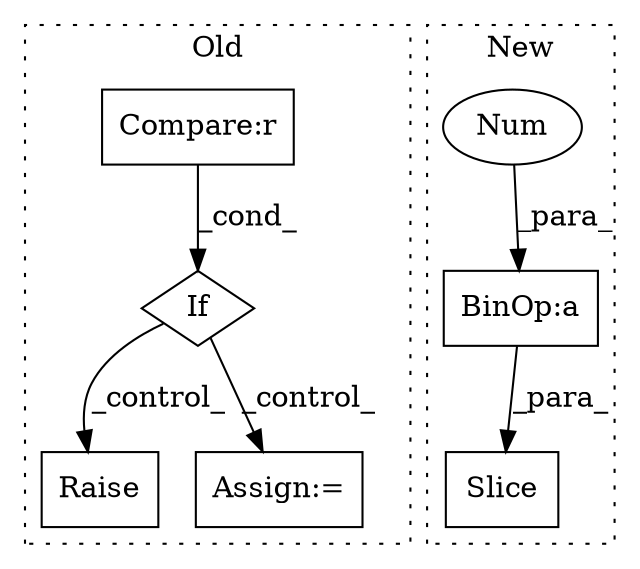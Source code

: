 digraph G {
subgraph cluster0 {
1 [label="Raise" a="91" s="4869" l="6" shape="box"];
4 [label="If" a="96" s="4833" l="3" shape="diamond"];
5 [label="Compare:r" a="40" s="4836" l="19" shape="box"];
6 [label="Assign:=" a="68" s="5218" l="6" shape="box"];
label = "Old";
style="dotted";
}
subgraph cluster1 {
2 [label="Slice" a="80" s="2704" l="1" shape="box"];
3 [label="BinOp:a" a="82" s="2711" l="2" shape="box"];
7 [label="Num" a="76" s="2713" l="1" shape="ellipse"];
label = "New";
style="dotted";
}
3 -> 2 [label="_para_"];
4 -> 1 [label="_control_"];
4 -> 6 [label="_control_"];
5 -> 4 [label="_cond_"];
7 -> 3 [label="_para_"];
}